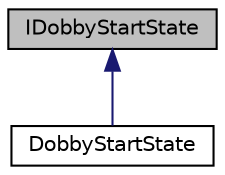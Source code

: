 digraph "IDobbyStartState"
{
 // LATEX_PDF_SIZE
  edge [fontname="Helvetica",fontsize="10",labelfontname="Helvetica",labelfontsize="10"];
  node [fontname="Helvetica",fontsize="10",shape=record];
  Node1 [label="IDobbyStartState",height=0.2,width=0.4,color="black", fillcolor="grey75", style="filled", fontcolor="black",tooltip="Utility interface passed in at the post-construction phase, to allow some final tweaking of the conta..."];
  Node1 -> Node2 [dir="back",color="midnightblue",fontsize="10",style="solid",fontname="Helvetica"];
  Node2 [label="DobbyStartState",height=0.2,width=0.4,color="black", fillcolor="white", style="filled",URL="$classDobbyStartState.html",tooltip="Stores the start state of the container."];
}
